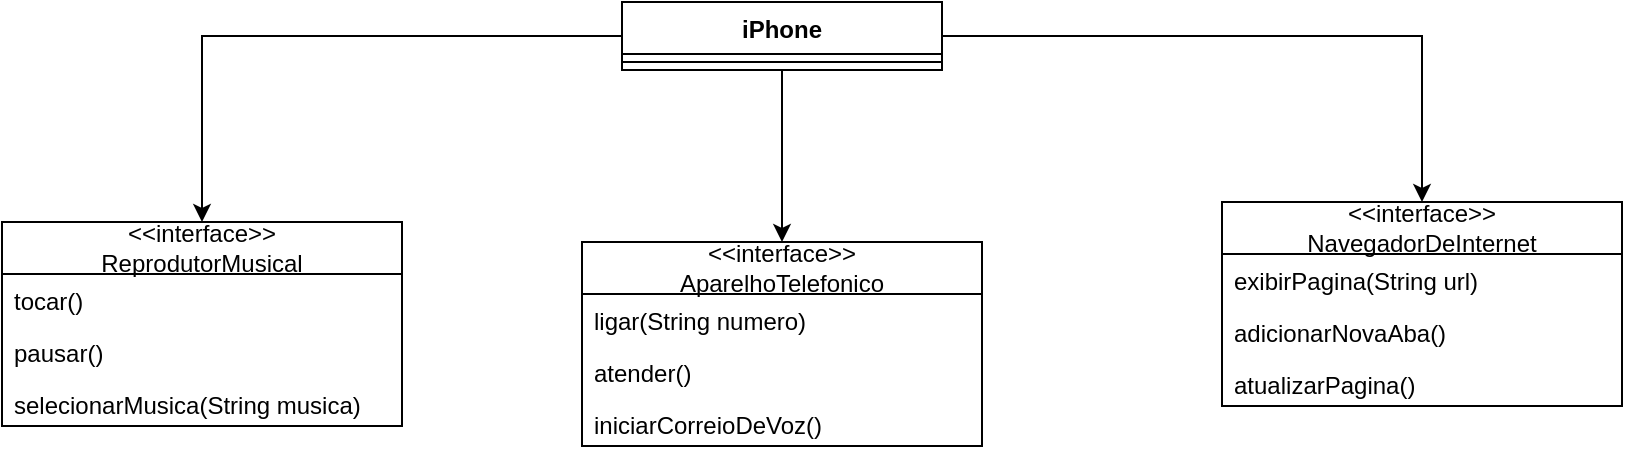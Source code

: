 <mxfile version="24.7.5">
  <diagram name="Página-1" id="dgPpo-to6DH4eBe2Tvw7">
    <mxGraphModel dx="1009" dy="542" grid="1" gridSize="10" guides="1" tooltips="1" connect="1" arrows="1" fold="1" page="1" pageScale="1" pageWidth="827" pageHeight="1169" math="0" shadow="0">
      <root>
        <mxCell id="0" />
        <mxCell id="1" parent="0" />
        <mxCell id="6vkrufNBvm1RcePVKzL8-42" style="edgeStyle=orthogonalEdgeStyle;rounded=0;orthogonalLoop=1;jettySize=auto;html=1;exitX=0;exitY=0.5;exitDx=0;exitDy=0;entryX=0.5;entryY=0;entryDx=0;entryDy=0;" edge="1" parent="1" source="6vkrufNBvm1RcePVKzL8-2" target="6vkrufNBvm1RcePVKzL8-24">
          <mxGeometry relative="1" as="geometry" />
        </mxCell>
        <mxCell id="6vkrufNBvm1RcePVKzL8-43" style="edgeStyle=orthogonalEdgeStyle;rounded=0;orthogonalLoop=1;jettySize=auto;html=1;exitX=1;exitY=0.5;exitDx=0;exitDy=0;entryX=0.5;entryY=0;entryDx=0;entryDy=0;" edge="1" parent="1" source="6vkrufNBvm1RcePVKzL8-2" target="6vkrufNBvm1RcePVKzL8-32">
          <mxGeometry relative="1" as="geometry" />
        </mxCell>
        <mxCell id="6vkrufNBvm1RcePVKzL8-48" style="edgeStyle=orthogonalEdgeStyle;rounded=0;orthogonalLoop=1;jettySize=auto;html=1;exitX=0.5;exitY=1;exitDx=0;exitDy=0;entryX=0.5;entryY=0;entryDx=0;entryDy=0;" edge="1" parent="1" source="6vkrufNBvm1RcePVKzL8-2" target="6vkrufNBvm1RcePVKzL8-28">
          <mxGeometry relative="1" as="geometry" />
        </mxCell>
        <mxCell id="6vkrufNBvm1RcePVKzL8-2" value="iPhone" style="swimlane;fontStyle=1;align=center;verticalAlign=top;childLayout=stackLayout;horizontal=1;startSize=26;horizontalStack=0;resizeParent=1;resizeParentMax=0;resizeLast=0;collapsible=1;marginBottom=0;whiteSpace=wrap;html=1;" vertex="1" parent="1">
          <mxGeometry x="330" y="210" width="160" height="34" as="geometry" />
        </mxCell>
        <mxCell id="6vkrufNBvm1RcePVKzL8-4" value="" style="line;strokeWidth=1;fillColor=none;align=left;verticalAlign=middle;spacingTop=-1;spacingLeft=3;spacingRight=3;rotatable=0;labelPosition=right;points=[];portConstraint=eastwest;strokeColor=inherit;" vertex="1" parent="6vkrufNBvm1RcePVKzL8-2">
          <mxGeometry y="26" width="160" height="8" as="geometry" />
        </mxCell>
        <mxCell id="6vkrufNBvm1RcePVKzL8-24" value="&amp;lt;&amp;lt;interface&amp;gt;&amp;gt;&lt;div&gt;ReprodutorMusical&lt;/div&gt;" style="swimlane;fontStyle=0;childLayout=stackLayout;horizontal=1;startSize=26;fillColor=none;horizontalStack=0;resizeParent=1;resizeParentMax=0;resizeLast=0;collapsible=1;marginBottom=0;whiteSpace=wrap;html=1;" vertex="1" parent="1">
          <mxGeometry x="20" y="320" width="200" height="102" as="geometry" />
        </mxCell>
        <mxCell id="6vkrufNBvm1RcePVKzL8-25" value="tocar()" style="text;strokeColor=none;fillColor=none;align=left;verticalAlign=top;spacingLeft=4;spacingRight=4;overflow=hidden;rotatable=0;points=[[0,0.5],[1,0.5]];portConstraint=eastwest;whiteSpace=wrap;html=1;" vertex="1" parent="6vkrufNBvm1RcePVKzL8-24">
          <mxGeometry y="26" width="200" height="26" as="geometry" />
        </mxCell>
        <mxCell id="6vkrufNBvm1RcePVKzL8-26" value="pausar()" style="text;strokeColor=none;fillColor=none;align=left;verticalAlign=top;spacingLeft=4;spacingRight=4;overflow=hidden;rotatable=0;points=[[0,0.5],[1,0.5]];portConstraint=eastwest;whiteSpace=wrap;html=1;" vertex="1" parent="6vkrufNBvm1RcePVKzL8-24">
          <mxGeometry y="52" width="200" height="26" as="geometry" />
        </mxCell>
        <mxCell id="6vkrufNBvm1RcePVKzL8-27" value="selecionarMusica(String musica)" style="text;strokeColor=none;fillColor=none;align=left;verticalAlign=top;spacingLeft=4;spacingRight=4;overflow=hidden;rotatable=0;points=[[0,0.5],[1,0.5]];portConstraint=eastwest;whiteSpace=wrap;html=1;" vertex="1" parent="6vkrufNBvm1RcePVKzL8-24">
          <mxGeometry y="78" width="200" height="24" as="geometry" />
        </mxCell>
        <mxCell id="6vkrufNBvm1RcePVKzL8-28" value="&amp;lt;&amp;lt;interface&amp;gt;&amp;gt;&lt;div&gt;AparelhoTelefonico&lt;/div&gt;" style="swimlane;fontStyle=0;childLayout=stackLayout;horizontal=1;startSize=26;fillColor=none;horizontalStack=0;resizeParent=1;resizeParentMax=0;resizeLast=0;collapsible=1;marginBottom=0;whiteSpace=wrap;html=1;" vertex="1" parent="1">
          <mxGeometry x="310" y="330" width="200" height="102" as="geometry" />
        </mxCell>
        <mxCell id="6vkrufNBvm1RcePVKzL8-29" value="ligar(String numero)" style="text;strokeColor=none;fillColor=none;align=left;verticalAlign=top;spacingLeft=4;spacingRight=4;overflow=hidden;rotatable=0;points=[[0,0.5],[1,0.5]];portConstraint=eastwest;whiteSpace=wrap;html=1;" vertex="1" parent="6vkrufNBvm1RcePVKzL8-28">
          <mxGeometry y="26" width="200" height="26" as="geometry" />
        </mxCell>
        <mxCell id="6vkrufNBvm1RcePVKzL8-30" value="atender()" style="text;strokeColor=none;fillColor=none;align=left;verticalAlign=top;spacingLeft=4;spacingRight=4;overflow=hidden;rotatable=0;points=[[0,0.5],[1,0.5]];portConstraint=eastwest;whiteSpace=wrap;html=1;" vertex="1" parent="6vkrufNBvm1RcePVKzL8-28">
          <mxGeometry y="52" width="200" height="26" as="geometry" />
        </mxCell>
        <mxCell id="6vkrufNBvm1RcePVKzL8-31" value="iniciarCorreioDeVoz()" style="text;strokeColor=none;fillColor=none;align=left;verticalAlign=top;spacingLeft=4;spacingRight=4;overflow=hidden;rotatable=0;points=[[0,0.5],[1,0.5]];portConstraint=eastwest;whiteSpace=wrap;html=1;" vertex="1" parent="6vkrufNBvm1RcePVKzL8-28">
          <mxGeometry y="78" width="200" height="24" as="geometry" />
        </mxCell>
        <mxCell id="6vkrufNBvm1RcePVKzL8-32" value="&amp;lt;&amp;lt;interface&amp;gt;&amp;gt;&lt;div&gt;NavegadorDeInternet&lt;/div&gt;" style="swimlane;fontStyle=0;childLayout=stackLayout;horizontal=1;startSize=26;fillColor=none;horizontalStack=0;resizeParent=1;resizeParentMax=0;resizeLast=0;collapsible=1;marginBottom=0;whiteSpace=wrap;html=1;" vertex="1" parent="1">
          <mxGeometry x="630" y="310" width="200" height="102" as="geometry" />
        </mxCell>
        <mxCell id="6vkrufNBvm1RcePVKzL8-33" value="exibirPagina(String url)" style="text;strokeColor=none;fillColor=none;align=left;verticalAlign=top;spacingLeft=4;spacingRight=4;overflow=hidden;rotatable=0;points=[[0,0.5],[1,0.5]];portConstraint=eastwest;whiteSpace=wrap;html=1;" vertex="1" parent="6vkrufNBvm1RcePVKzL8-32">
          <mxGeometry y="26" width="200" height="26" as="geometry" />
        </mxCell>
        <mxCell id="6vkrufNBvm1RcePVKzL8-34" value="adicionarNovaAba()" style="text;strokeColor=none;fillColor=none;align=left;verticalAlign=top;spacingLeft=4;spacingRight=4;overflow=hidden;rotatable=0;points=[[0,0.5],[1,0.5]];portConstraint=eastwest;whiteSpace=wrap;html=1;" vertex="1" parent="6vkrufNBvm1RcePVKzL8-32">
          <mxGeometry y="52" width="200" height="26" as="geometry" />
        </mxCell>
        <mxCell id="6vkrufNBvm1RcePVKzL8-35" value="atualizarPagina()" style="text;strokeColor=none;fillColor=none;align=left;verticalAlign=top;spacingLeft=4;spacingRight=4;overflow=hidden;rotatable=0;points=[[0,0.5],[1,0.5]];portConstraint=eastwest;whiteSpace=wrap;html=1;" vertex="1" parent="6vkrufNBvm1RcePVKzL8-32">
          <mxGeometry y="78" width="200" height="24" as="geometry" />
        </mxCell>
      </root>
    </mxGraphModel>
  </diagram>
</mxfile>
